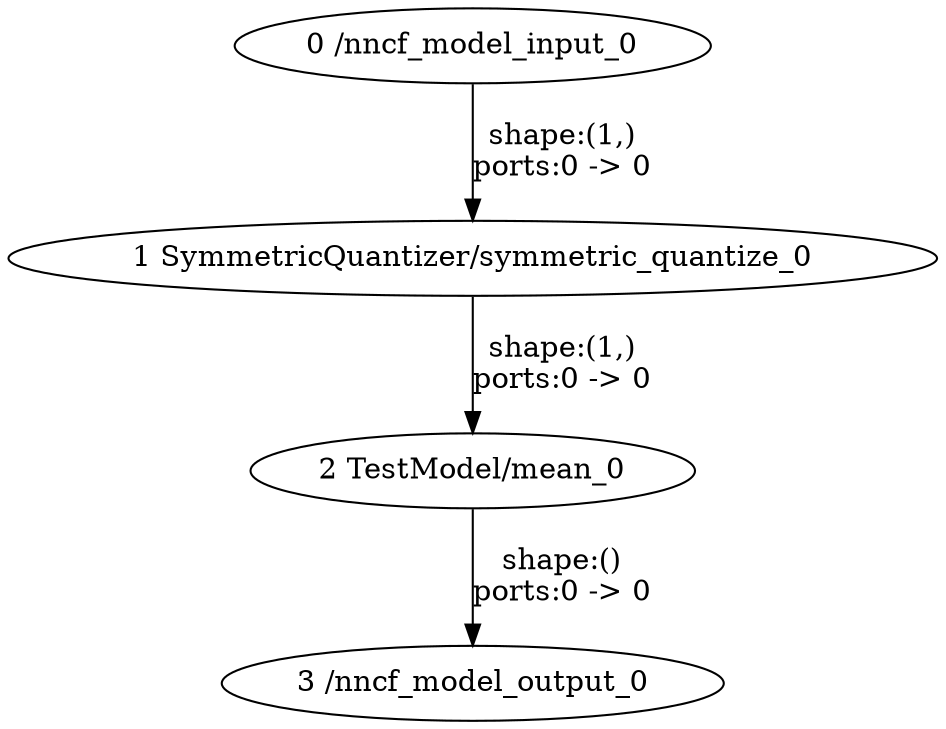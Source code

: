 strict digraph  {
"0 /nncf_model_input_0" [id=0, type=nncf_model_input];
"1 SymmetricQuantizer/symmetric_quantize_0" [id=1, type=symmetric_quantize];
"2 TestModel/mean_0" [id=2, type=mean];
"3 /nncf_model_output_0" [id=3, type=nncf_model_output];
"0 /nncf_model_input_0" -> "1 SymmetricQuantizer/symmetric_quantize_0"  [label="shape:(1,)\nports:0 -> 0", style=solid];
"1 SymmetricQuantizer/symmetric_quantize_0" -> "2 TestModel/mean_0"  [label="shape:(1,)\nports:0 -> 0", style=solid];
"2 TestModel/mean_0" -> "3 /nncf_model_output_0"  [label="shape:()\nports:0 -> 0", style=solid];
}
